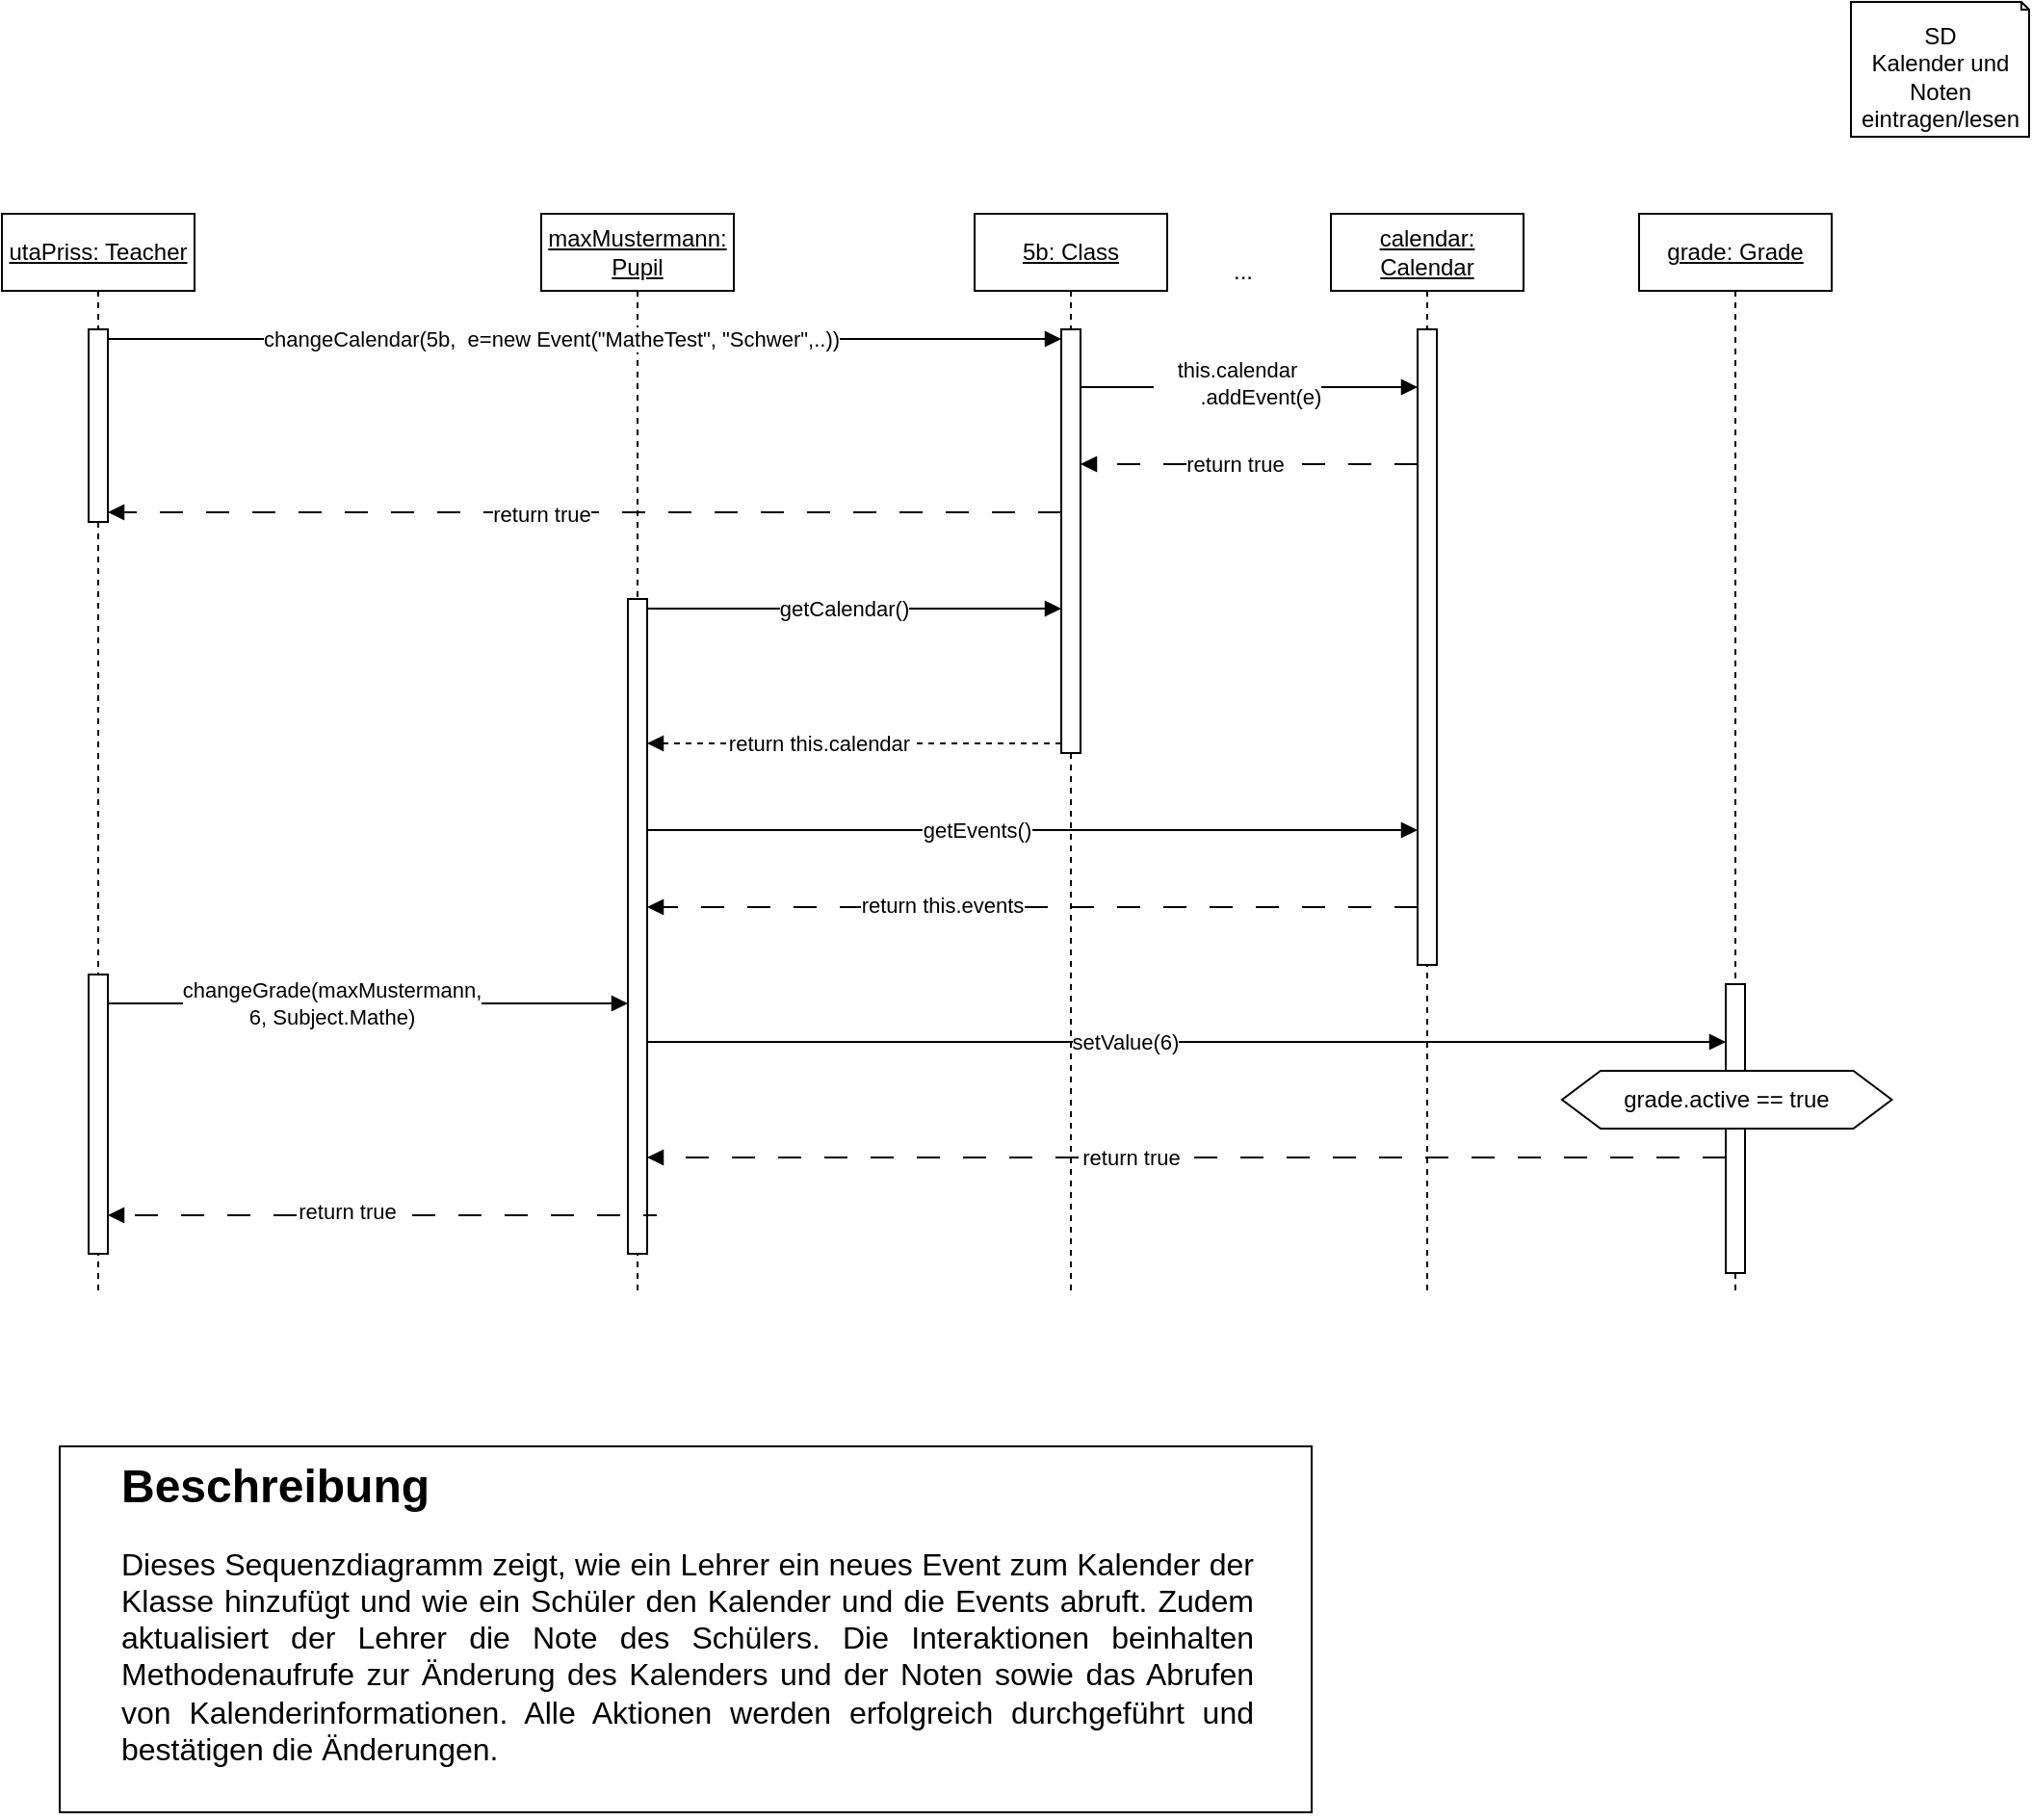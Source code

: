 <mxfile version="24.2.5" type="github">
  <diagram name="Page-1" id="lqil6zeCuKkwjWcCTeRo">
    <mxGraphModel dx="4114" dy="1300" grid="1" gridSize="10" guides="1" tooltips="1" connect="1" arrows="1" fold="1" page="1" pageScale="1" pageWidth="850" pageHeight="1100" math="0" shadow="0">
      <root>
        <mxCell id="0" />
        <mxCell id="1" parent="0" />
        <mxCell id="LGZqytboxsc6lPR2mBcq-13" value="SD&lt;div&gt;Kalender und Noten&lt;/div&gt;&lt;div&gt;eintragen/lesen&lt;/div&gt;" style="shape=note2;boundedLbl=1;whiteSpace=wrap;html=1;size=4;verticalAlign=top;align=center;" parent="1" vertex="1">
          <mxGeometry x="-670" y="30" width="92.5" height="70" as="geometry" />
        </mxCell>
        <mxCell id="LGZqytboxsc6lPR2mBcq-44" value="&lt;u&gt;maxMustermann: Pupil&lt;/u&gt;" style="shape=umlLifeline;perimeter=lifelinePerimeter;whiteSpace=wrap;html=1;container=1;dropTarget=0;collapsible=0;recursiveResize=0;outlineConnect=0;portConstraint=eastwest;newEdgeStyle={&quot;edgeStyle&quot;:&quot;elbowEdgeStyle&quot;,&quot;elbow&quot;:&quot;vertical&quot;,&quot;curved&quot;:0,&quot;rounded&quot;:0};" parent="1" vertex="1">
          <mxGeometry x="-1350" y="140" width="100" height="560" as="geometry" />
        </mxCell>
        <mxCell id="LGZqytboxsc6lPR2mBcq-45" value="" style="html=1;points=[[0,0,0,0,5],[0,1,0,0,-5],[1,0,0,0,5],[1,1,0,0,-5]];perimeter=orthogonalPerimeter;outlineConnect=0;targetShapes=umlLifeline;portConstraint=eastwest;newEdgeStyle={&quot;curved&quot;:0,&quot;rounded&quot;:0};" parent="LGZqytboxsc6lPR2mBcq-44" vertex="1">
          <mxGeometry x="45" y="200" width="10" height="340" as="geometry" />
        </mxCell>
        <mxCell id="LGZqytboxsc6lPR2mBcq-48" value="&lt;u&gt;5b: Class&lt;/u&gt;" style="shape=umlLifeline;perimeter=lifelinePerimeter;whiteSpace=wrap;html=1;container=1;dropTarget=0;collapsible=0;recursiveResize=0;outlineConnect=0;portConstraint=eastwest;newEdgeStyle={&quot;edgeStyle&quot;:&quot;elbowEdgeStyle&quot;,&quot;elbow&quot;:&quot;vertical&quot;,&quot;curved&quot;:0,&quot;rounded&quot;:0};" parent="1" vertex="1">
          <mxGeometry x="-1125" y="140" width="100" height="560" as="geometry" />
        </mxCell>
        <mxCell id="LGZqytboxsc6lPR2mBcq-50" value="" style="html=1;points=[[0,0,0,0,5],[0,1,0,0,-5],[1,0,0,0,5],[1,1,0,0,-5]];perimeter=orthogonalPerimeter;outlineConnect=0;targetShapes=umlLifeline;portConstraint=eastwest;newEdgeStyle={&quot;curved&quot;:0,&quot;rounded&quot;:0};" parent="LGZqytboxsc6lPR2mBcq-48" vertex="1">
          <mxGeometry x="45" y="60" width="10" height="220" as="geometry" />
        </mxCell>
        <mxCell id="LGZqytboxsc6lPR2mBcq-55" style="edgeStyle=orthogonalEdgeStyle;rounded=0;orthogonalLoop=1;jettySize=auto;html=1;curved=0;endArrow=block;endFill=1;exitX=1;exitY=0;exitDx=0;exitDy=5;exitPerimeter=0;" parent="1" source="LGZqytboxsc6lPR2mBcq-45" target="LGZqytboxsc6lPR2mBcq-50" edge="1">
          <mxGeometry relative="1" as="geometry">
            <Array as="points">
              <mxPoint x="-1100" y="345" />
              <mxPoint x="-1100" y="345" />
            </Array>
            <mxPoint x="-1030" y="445" as="targetPoint" />
          </mxGeometry>
        </mxCell>
        <mxCell id="LGZqytboxsc6lPR2mBcq-56" value="getCalendar()" style="edgeLabel;html=1;align=center;verticalAlign=middle;resizable=0;points=[];" parent="LGZqytboxsc6lPR2mBcq-55" vertex="1" connectable="0">
          <mxGeometry x="-0.148" y="-2" relative="1" as="geometry">
            <mxPoint x="10" y="-2" as="offset" />
          </mxGeometry>
        </mxCell>
        <mxCell id="LGZqytboxsc6lPR2mBcq-57" style="edgeStyle=orthogonalEdgeStyle;rounded=0;orthogonalLoop=1;jettySize=auto;html=1;curved=0;dashed=1;endArrow=block;endFill=1;exitX=0;exitY=1;exitDx=0;exitDy=-5;exitPerimeter=0;" parent="1" source="LGZqytboxsc6lPR2mBcq-50" target="LGZqytboxsc6lPR2mBcq-45" edge="1">
          <mxGeometry relative="1" as="geometry">
            <Array as="points">
              <mxPoint x="-1160" y="415" />
              <mxPoint x="-1160" y="415" />
            </Array>
          </mxGeometry>
        </mxCell>
        <mxCell id="LGZqytboxsc6lPR2mBcq-58" value="return this.calendar" style="edgeLabel;html=1;align=center;verticalAlign=middle;resizable=0;points=[];" parent="LGZqytboxsc6lPR2mBcq-57" vertex="1" connectable="0">
          <mxGeometry x="0.097" relative="1" as="geometry">
            <mxPoint x="-8" as="offset" />
          </mxGeometry>
        </mxCell>
        <mxCell id="LGZqytboxsc6lPR2mBcq-59" value="&lt;u&gt;calendar: Calendar&lt;/u&gt;" style="shape=umlLifeline;perimeter=lifelinePerimeter;whiteSpace=wrap;html=1;container=1;dropTarget=0;collapsible=0;recursiveResize=0;outlineConnect=0;portConstraint=eastwest;newEdgeStyle={&quot;edgeStyle&quot;:&quot;elbowEdgeStyle&quot;,&quot;elbow&quot;:&quot;vertical&quot;,&quot;curved&quot;:0,&quot;rounded&quot;:0};" parent="1" vertex="1">
          <mxGeometry x="-940" y="140" width="100" height="560" as="geometry" />
        </mxCell>
        <mxCell id="LGZqytboxsc6lPR2mBcq-60" value="" style="html=1;points=[[0,0,0,0,5],[0,1,0,0,-5],[1,0,0,0,5],[1,1,0,0,-5]];perimeter=orthogonalPerimeter;outlineConnect=0;targetShapes=umlLifeline;portConstraint=eastwest;newEdgeStyle={&quot;curved&quot;:0,&quot;rounded&quot;:0};" parent="LGZqytboxsc6lPR2mBcq-59" vertex="1">
          <mxGeometry x="45" y="60" width="10" height="330" as="geometry" />
        </mxCell>
        <mxCell id="LGZqytboxsc6lPR2mBcq-64" style="edgeStyle=orthogonalEdgeStyle;rounded=0;orthogonalLoop=1;jettySize=auto;html=1;curved=0;endArrow=block;endFill=1;" parent="1" source="LGZqytboxsc6lPR2mBcq-45" target="LGZqytboxsc6lPR2mBcq-60" edge="1">
          <mxGeometry relative="1" as="geometry">
            <Array as="points">
              <mxPoint x="-1020" y="460" />
              <mxPoint x="-1020" y="460" />
            </Array>
          </mxGeometry>
        </mxCell>
        <mxCell id="LGZqytboxsc6lPR2mBcq-65" value="getEvents()" style="edgeLabel;html=1;align=center;verticalAlign=middle;resizable=0;points=[];" parent="LGZqytboxsc6lPR2mBcq-64" vertex="1" connectable="0">
          <mxGeometry x="-0.305" y="2" relative="1" as="geometry">
            <mxPoint x="32" y="2" as="offset" />
          </mxGeometry>
        </mxCell>
        <mxCell id="LGZqytboxsc6lPR2mBcq-66" value="&lt;u&gt;utaPriss: Teacher&lt;/u&gt;" style="shape=umlLifeline;perimeter=lifelinePerimeter;whiteSpace=wrap;html=1;container=1;dropTarget=0;collapsible=0;recursiveResize=0;outlineConnect=0;portConstraint=eastwest;newEdgeStyle={&quot;edgeStyle&quot;:&quot;elbowEdgeStyle&quot;,&quot;elbow&quot;:&quot;vertical&quot;,&quot;curved&quot;:0,&quot;rounded&quot;:0};" parent="1" vertex="1">
          <mxGeometry x="-1630" y="140" width="100" height="560" as="geometry" />
        </mxCell>
        <mxCell id="LGZqytboxsc6lPR2mBcq-67" value="" style="html=1;points=[[0,0,0,0,5],[0,1,0,0,-5],[1,0,0,0,5],[1,1,0,0,-5]];perimeter=orthogonalPerimeter;outlineConnect=0;targetShapes=umlLifeline;portConstraint=eastwest;newEdgeStyle={&quot;curved&quot;:0,&quot;rounded&quot;:0};" parent="LGZqytboxsc6lPR2mBcq-66" vertex="1">
          <mxGeometry x="45" y="60" width="10" height="100" as="geometry" />
        </mxCell>
        <mxCell id="LGZqytboxsc6lPR2mBcq-19" value="" style="html=1;points=[[0,0,0,0,5],[0,1,0,0,-5],[1,0,0,0,5],[1,1,0,0,-5]];perimeter=orthogonalPerimeter;outlineConnect=0;targetShapes=umlLifeline;portConstraint=eastwest;newEdgeStyle={&quot;curved&quot;:0,&quot;rounded&quot;:0};" parent="LGZqytboxsc6lPR2mBcq-66" vertex="1">
          <mxGeometry x="45" y="395" width="10" height="145" as="geometry" />
        </mxCell>
        <mxCell id="LGZqytboxsc6lPR2mBcq-69" style="edgeStyle=orthogonalEdgeStyle;rounded=0;orthogonalLoop=1;jettySize=auto;html=1;curved=0;entryX=0;entryY=0;entryDx=0;entryDy=5;entryPerimeter=0;endArrow=block;endFill=1;" parent="1" source="LGZqytboxsc6lPR2mBcq-67" target="LGZqytboxsc6lPR2mBcq-50" edge="1">
          <mxGeometry relative="1" as="geometry">
            <Array as="points">
              <mxPoint x="-1240" y="205" />
              <mxPoint x="-1240" y="205" />
            </Array>
          </mxGeometry>
        </mxCell>
        <mxCell id="LGZqytboxsc6lPR2mBcq-70" value="changeCalendar(5b,&amp;nbsp; e=new Event(&quot;MatheTest&quot;, &quot;Schwer&quot;,..))" style="edgeLabel;html=1;align=center;verticalAlign=middle;resizable=0;points=[];" parent="LGZqytboxsc6lPR2mBcq-69" vertex="1" connectable="0">
          <mxGeometry x="-0.071" relative="1" as="geometry">
            <mxPoint as="offset" />
          </mxGeometry>
        </mxCell>
        <mxCell id="LGZqytboxsc6lPR2mBcq-71" style="edgeStyle=orthogonalEdgeStyle;rounded=0;orthogonalLoop=1;jettySize=auto;html=1;curved=0;endArrow=block;endFill=1;" parent="1" source="LGZqytboxsc6lPR2mBcq-50" target="LGZqytboxsc6lPR2mBcq-60" edge="1">
          <mxGeometry relative="1" as="geometry">
            <Array as="points">
              <mxPoint x="-980" y="230" />
              <mxPoint x="-980" y="230" />
            </Array>
            <mxPoint x="-900" y="220" as="targetPoint" />
          </mxGeometry>
        </mxCell>
        <mxCell id="LGZqytboxsc6lPR2mBcq-72" value="this.calendar&lt;div&gt;&lt;span style=&quot;white-space: pre;&quot;&gt;&#x9;&lt;/span&gt;.addEvent(e)&lt;/div&gt;" style="edgeLabel;html=1;align=center;verticalAlign=middle;resizable=0;points=[];" parent="LGZqytboxsc6lPR2mBcq-71" vertex="1" connectable="0">
          <mxGeometry x="-0.464" y="3" relative="1" as="geometry">
            <mxPoint x="34" y="1" as="offset" />
          </mxGeometry>
        </mxCell>
        <mxCell id="LGZqytboxsc6lPR2mBcq-73" style="edgeStyle=orthogonalEdgeStyle;rounded=0;orthogonalLoop=1;jettySize=auto;html=1;curved=0;endArrow=block;endFill=1;dashed=1;dashPattern=12 12;" parent="1" source="LGZqytboxsc6lPR2mBcq-60" target="LGZqytboxsc6lPR2mBcq-50" edge="1">
          <mxGeometry relative="1" as="geometry">
            <Array as="points">
              <mxPoint x="-990" y="270" />
              <mxPoint x="-990" y="270" />
            </Array>
          </mxGeometry>
        </mxCell>
        <mxCell id="LGZqytboxsc6lPR2mBcq-76" value="return true" style="edgeLabel;html=1;align=center;verticalAlign=middle;resizable=0;points=[];" parent="LGZqytboxsc6lPR2mBcq-73" vertex="1" connectable="0">
          <mxGeometry x="0.225" y="3" relative="1" as="geometry">
            <mxPoint x="12" y="-3" as="offset" />
          </mxGeometry>
        </mxCell>
        <mxCell id="LGZqytboxsc6lPR2mBcq-74" value="..." style="text;html=1;align=center;verticalAlign=middle;resizable=0;points=[];autosize=1;strokeColor=none;fillColor=none;" parent="1" vertex="1">
          <mxGeometry x="-1001" y="155" width="30" height="30" as="geometry" />
        </mxCell>
        <mxCell id="LGZqytboxsc6lPR2mBcq-77" style="edgeStyle=orthogonalEdgeStyle;rounded=0;orthogonalLoop=1;jettySize=auto;html=1;curved=0;endArrow=block;endFill=1;dashed=1;entryX=1;entryY=1;entryDx=0;entryDy=-5;entryPerimeter=0;dashPattern=12 12;" parent="1" source="LGZqytboxsc6lPR2mBcq-50" target="LGZqytboxsc6lPR2mBcq-67" edge="1">
          <mxGeometry relative="1" as="geometry">
            <Array as="points">
              <mxPoint x="-1230" y="295" />
              <mxPoint x="-1230" y="295" />
            </Array>
          </mxGeometry>
        </mxCell>
        <mxCell id="LGZqytboxsc6lPR2mBcq-78" value="return true" style="edgeLabel;html=1;align=center;verticalAlign=middle;resizable=0;points=[];" parent="LGZqytboxsc6lPR2mBcq-77" vertex="1" connectable="0">
          <mxGeometry x="-0.005" y="1" relative="1" as="geometry">
            <mxPoint x="-24" as="offset" />
          </mxGeometry>
        </mxCell>
        <mxCell id="LGZqytboxsc6lPR2mBcq-79" style="edgeStyle=orthogonalEdgeStyle;rounded=0;orthogonalLoop=1;jettySize=auto;html=1;curved=0;endArrow=block;endFill=1;dashed=1;dashPattern=12 12;" parent="1" source="LGZqytboxsc6lPR2mBcq-60" target="LGZqytboxsc6lPR2mBcq-45" edge="1">
          <mxGeometry relative="1" as="geometry">
            <mxPoint x="-1180" y="500" as="targetPoint" />
            <Array as="points">
              <mxPoint x="-1030" y="500" />
              <mxPoint x="-1030" y="500" />
            </Array>
          </mxGeometry>
        </mxCell>
        <mxCell id="LGZqytboxsc6lPR2mBcq-80" value="return this.events" style="edgeLabel;html=1;align=center;verticalAlign=middle;resizable=0;points=[];" parent="LGZqytboxsc6lPR2mBcq-79" vertex="1" connectable="0">
          <mxGeometry x="-0.09" y="-1" relative="1" as="geometry">
            <mxPoint x="-65" as="offset" />
          </mxGeometry>
        </mxCell>
        <mxCell id="LGZqytboxsc6lPR2mBcq-22" style="edgeStyle=orthogonalEdgeStyle;rounded=0;orthogonalLoop=1;jettySize=auto;html=1;curved=0;endArrow=block;endFill=1;" parent="1" source="LGZqytboxsc6lPR2mBcq-19" target="LGZqytboxsc6lPR2mBcq-45" edge="1">
          <mxGeometry relative="1" as="geometry">
            <mxPoint x="-880" y="730" as="targetPoint" />
            <Array as="points">
              <mxPoint x="-1310" y="550" />
              <mxPoint x="-1310" y="550" />
            </Array>
          </mxGeometry>
        </mxCell>
        <mxCell id="LGZqytboxsc6lPR2mBcq-23" value="changeGrade(maxMustermann,&lt;div&gt;6, Subject.Mathe)&lt;/div&gt;" style="edgeLabel;html=1;align=center;verticalAlign=middle;resizable=0;points=[];" parent="LGZqytboxsc6lPR2mBcq-22" vertex="1" connectable="0">
          <mxGeometry x="-0.484" relative="1" as="geometry">
            <mxPoint x="46" as="offset" />
          </mxGeometry>
        </mxCell>
        <mxCell id="LGZqytboxsc6lPR2mBcq-81" value="&lt;u&gt;grade: Grade&lt;/u&gt;" style="shape=umlLifeline;perimeter=lifelinePerimeter;whiteSpace=wrap;html=1;container=1;dropTarget=0;collapsible=0;recursiveResize=0;outlineConnect=0;portConstraint=eastwest;newEdgeStyle={&quot;edgeStyle&quot;:&quot;elbowEdgeStyle&quot;,&quot;elbow&quot;:&quot;vertical&quot;,&quot;curved&quot;:0,&quot;rounded&quot;:0};" parent="1" vertex="1">
          <mxGeometry x="-780" y="140" width="100" height="560" as="geometry" />
        </mxCell>
        <mxCell id="LGZqytboxsc6lPR2mBcq-82" value="" style="html=1;points=[[0,0,0,0,5],[0,1,0,0,-5],[1,0,0,0,5],[1,1,0,0,-5]];perimeter=orthogonalPerimeter;outlineConnect=0;targetShapes=umlLifeline;portConstraint=eastwest;newEdgeStyle={&quot;curved&quot;:0,&quot;rounded&quot;:0};" parent="LGZqytboxsc6lPR2mBcq-81" vertex="1">
          <mxGeometry x="45" y="400" width="10" height="150" as="geometry" />
        </mxCell>
        <mxCell id="LGZqytboxsc6lPR2mBcq-88" style="edgeStyle=orthogonalEdgeStyle;rounded=0;orthogonalLoop=1;jettySize=auto;html=1;curved=0;endArrow=block;endFill=1;" parent="1" source="LGZqytboxsc6lPR2mBcq-45" target="LGZqytboxsc6lPR2mBcq-82" edge="1">
          <mxGeometry relative="1" as="geometry">
            <Array as="points">
              <mxPoint x="-880" y="570" />
              <mxPoint x="-880" y="570" />
            </Array>
            <mxPoint x="-1290" y="570" as="sourcePoint" />
            <mxPoint x="-730" y="570" as="targetPoint" />
          </mxGeometry>
        </mxCell>
        <mxCell id="LGZqytboxsc6lPR2mBcq-89" value="setValue(6)" style="edgeLabel;html=1;align=center;verticalAlign=middle;resizable=0;points=[];" parent="LGZqytboxsc6lPR2mBcq-88" vertex="1" connectable="0">
          <mxGeometry x="-0.172" y="-1" relative="1" as="geometry">
            <mxPoint x="16" y="-1" as="offset" />
          </mxGeometry>
        </mxCell>
        <mxCell id="LGZqytboxsc6lPR2mBcq-90" style="edgeStyle=orthogonalEdgeStyle;rounded=0;orthogonalLoop=1;jettySize=auto;html=1;curved=0;dashed=1;endArrow=block;endFill=1;dashPattern=12 12;" parent="1" edge="1">
          <mxGeometry relative="1" as="geometry">
            <Array as="points">
              <mxPoint x="-960" y="630" />
              <mxPoint x="-960" y="630" />
            </Array>
            <mxPoint x="-735" y="630" as="sourcePoint" />
            <mxPoint x="-1295" y="630" as="targetPoint" />
          </mxGeometry>
        </mxCell>
        <mxCell id="LGZqytboxsc6lPR2mBcq-91" value="return true" style="edgeLabel;html=1;align=center;verticalAlign=middle;resizable=0;points=[];" parent="LGZqytboxsc6lPR2mBcq-90" vertex="1" connectable="0">
          <mxGeometry x="-0.108" y="2" relative="1" as="geometry">
            <mxPoint x="-59" y="-2" as="offset" />
          </mxGeometry>
        </mxCell>
        <mxCell id="LGZqytboxsc6lPR2mBcq-92" style="edgeStyle=orthogonalEdgeStyle;rounded=0;orthogonalLoop=1;jettySize=auto;html=1;curved=0;endArrow=block;endFill=1;dashed=1;dashPattern=12 12;" parent="1" source="LGZqytboxsc6lPR2mBcq-45" target="LGZqytboxsc6lPR2mBcq-19" edge="1">
          <mxGeometry relative="1" as="geometry">
            <mxPoint x="-1340" y="780" as="targetPoint" />
            <Array as="points">
              <mxPoint x="-1290" y="660" />
              <mxPoint x="-1290" y="660" />
            </Array>
          </mxGeometry>
        </mxCell>
        <mxCell id="LGZqytboxsc6lPR2mBcq-93" value="return true" style="edgeLabel;html=1;align=center;verticalAlign=middle;resizable=0;points=[];" parent="LGZqytboxsc6lPR2mBcq-92" vertex="1" connectable="0">
          <mxGeometry x="0.144" y="-2" relative="1" as="geometry">
            <mxPoint as="offset" />
          </mxGeometry>
        </mxCell>
        <mxCell id="LGZqytboxsc6lPR2mBcq-95" value="grade.active == true" style="shape=hexagon;perimeter=hexagonPerimeter2;whiteSpace=wrap;html=1;fixedSize=1;" parent="1" vertex="1">
          <mxGeometry x="-820" y="585" width="171.25" height="30" as="geometry" />
        </mxCell>
        <mxCell id="HVyW2HjTPRe6w9ZBWH31-2" value="" style="rounded=0;whiteSpace=wrap;html=1;" parent="1" vertex="1">
          <mxGeometry x="-1600" y="780" width="650" height="190" as="geometry" />
        </mxCell>
        <mxCell id="HVyW2HjTPRe6w9ZBWH31-3" value="&lt;h1 style=&quot;margin-top: 0px;&quot;&gt;&lt;span style=&quot;background-color: initial;&quot;&gt;&lt;font style=&quot;font-size: 24px;&quot;&gt;Beschreibung&lt;/font&gt;&lt;/span&gt;&lt;/h1&gt;&lt;div style=&quot;text-align: justify;&quot;&gt;&lt;span style=&quot;background-color: initial;&quot;&gt;&lt;font size=&quot;3&quot;&gt;Dieses Sequenzdiagramm zeigt, wie ein Lehrer ein neues Event zum Kalender der Klasse hinzufügt und wie ein Schüler den Kalender und die Events abruft. Zudem aktualisiert der Lehrer die Note des Schülers. Die Interaktionen beinhalten Methodenaufrufe zur Änderung des Kalenders und der Noten sowie das Abrufen von Kalenderinformationen. Alle Aktionen werden erfolgreich durchgeführt und bestätigen die Änderungen.&lt;/font&gt;&lt;br&gt;&lt;/span&gt;&lt;/div&gt;" style="text;html=1;whiteSpace=wrap;overflow=hidden;rounded=0;" parent="1" vertex="1">
          <mxGeometry x="-1570" y="780" width="590" height="190" as="geometry" />
        </mxCell>
      </root>
    </mxGraphModel>
  </diagram>
</mxfile>
